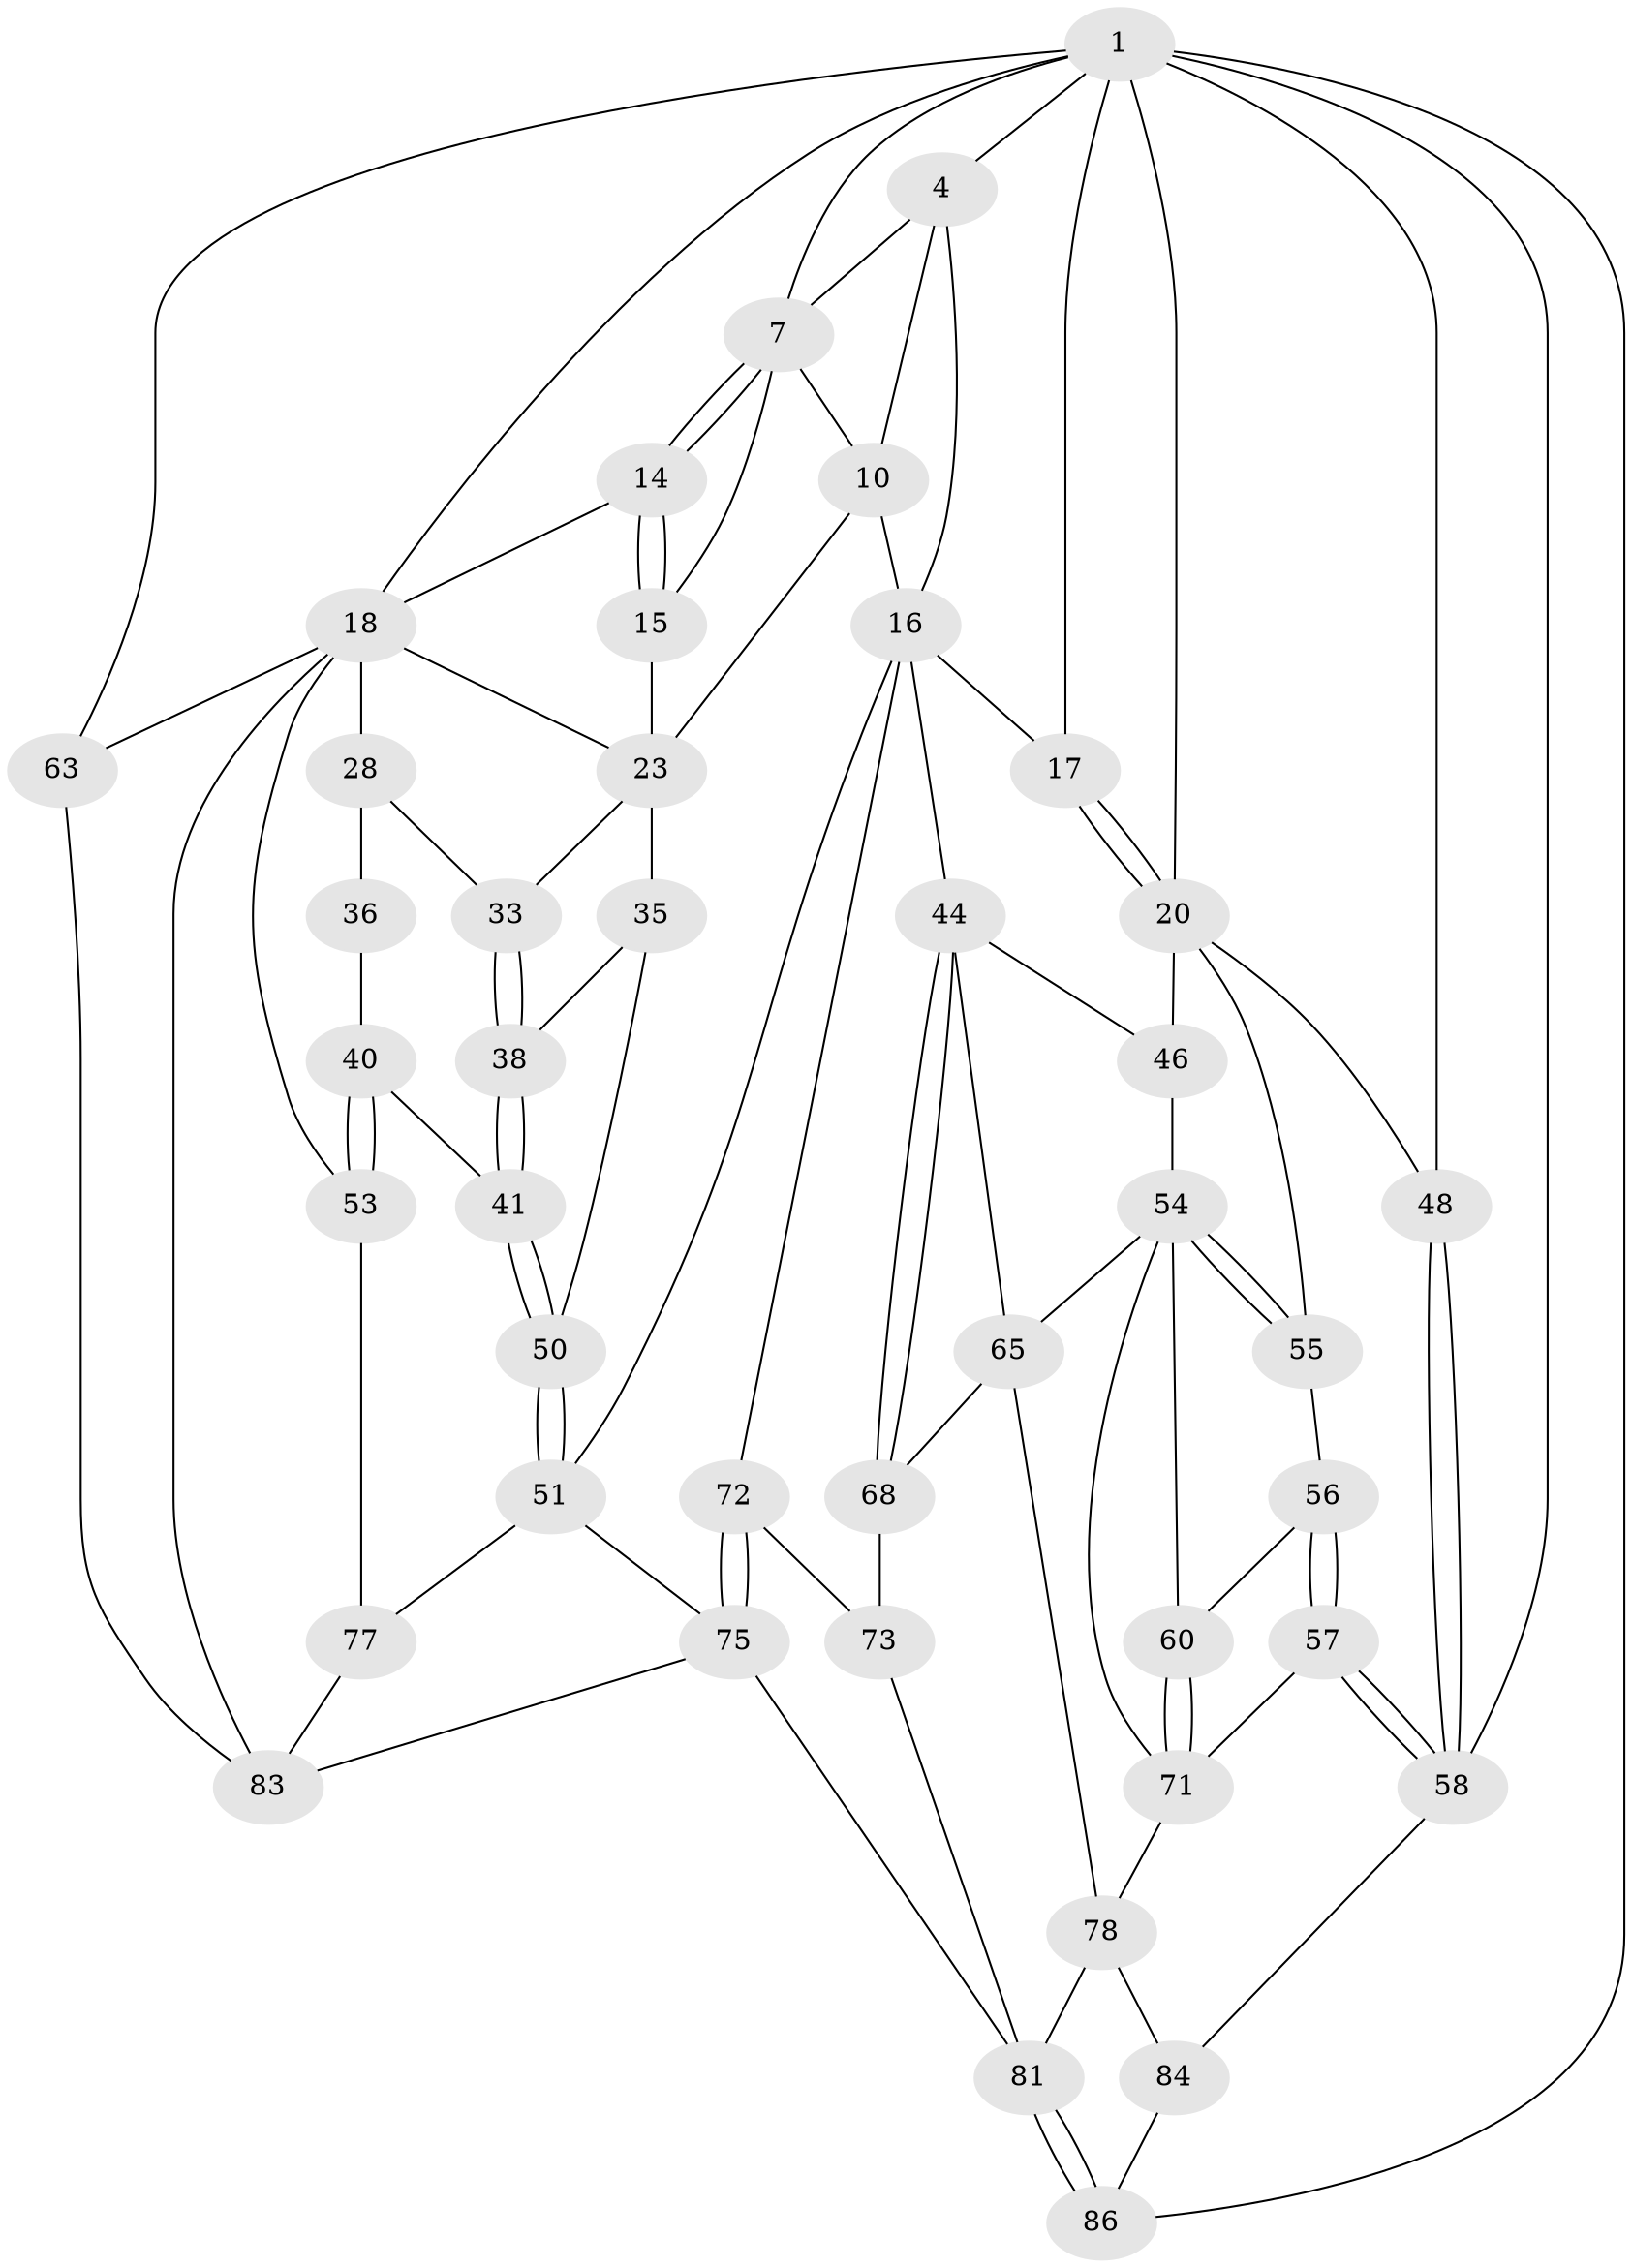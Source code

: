 // original degree distribution, {3: 0.023255813953488372, 4: 0.2558139534883721, 5: 0.4883720930232558, 6: 0.23255813953488372}
// Generated by graph-tools (version 1.1) at 2025/16/03/09/25 04:16:50]
// undirected, 43 vertices, 96 edges
graph export_dot {
graph [start="1"]
  node [color=gray90,style=filled];
  1 [pos="+0.7833122384364196+0",super="+2+6"];
  4 [pos="+0.6741610450404921+0.08179351264087917",super="+5+11"];
  7 [pos="+0.8689909860221889+0.08338813834339813",super="+8"];
  10 [pos="+0.7121163271677177+0.18771855882125493",super="+26"];
  14 [pos="+0.858651998073666+0.1609472458213131"];
  15 [pos="+0.7290809485029753+0.19127481390282677"];
  16 [pos="+0.37560046799445984+0.1780084845598807",super="+27"];
  17 [pos="+0.3251222692604034+0.14524686521608707"];
  18 [pos="+1+0.20011917793732611",super="+30+19"];
  20 [pos="+0.31412177298280586+0.15420582738398644",super="+47"];
  23 [pos="+0.8040107494725001+0.3027854663519787",super="+24+34"];
  28 [pos="+0.8948949820252193+0.27671621688880604",super="+31+29"];
  33 [pos="+0.7941762477909268+0.34857546147325313"];
  35 [pos="+0.6164505937744486+0.3477113221338179",super="+39"];
  36 [pos="+0.9314985818902836+0.40841115920629156",super="+37"];
  38 [pos="+0.7693731907110367+0.426776379479008"];
  40 [pos="+0.8734297546096358+0.5068488926844712"];
  41 [pos="+0.8349481517383014+0.4977086136421715"];
  44 [pos="+0.3619948376963872+0.4941160007915298",super="+45"];
  46 [pos="+0.26468582092234566+0.3937522571531661"];
  48 [pos="+0+0.2727039987325692"];
  50 [pos="+0.6515612410110071+0.556493177664344"];
  51 [pos="+0.6392794241616794+0.5826384760400317",super="+74"];
  53 [pos="+0.9090722041376007+0.5820018483259243"];
  54 [pos="+0.21111785225018406+0.456060236154512",super="+59"];
  55 [pos="+0.0644639851924284+0.4387127276346332"];
  56 [pos="+0.0644250462744555+0.44059730317771995",super="+61"];
  57 [pos="+0+0.6285267188338787",super="+70"];
  58 [pos="+0+0.6606087515411396",super="+67"];
  60 [pos="+0.14925112704267063+0.5374465535219429"];
  63 [pos="+1+0.9643076157550441"];
  65 [pos="+0.2448142209405341+0.5905137369539047",super="+69"];
  68 [pos="+0.29656027764058884+0.627066820784983"];
  71 [pos="+0.07626539029047713+0.6654888674818733",super="+76"];
  72 [pos="+0.4295767764495386+0.594136162479155"];
  73 [pos="+0.42439928215811+0.5964999539219495"];
  75 [pos="+0.5703275326661472+0.758242327235667",super="+80"];
  77 [pos="+0.7786740349789104+0.6502540656763229"];
  78 [pos="+0.26708686176567836+0.7379072078814451",super="+79"];
  81 [pos="+0.4390680150746335+1",super="+82"];
  83 [pos="+0.8180809058640085+0.7405428154063569",super="+85"];
  84 [pos="+0+1"];
  86 [pos="+0.43111722916539486+1"];
  1 -- 4;
  1 -- 17;
  1 -- 7;
  1 -- 48;
  1 -- 18;
  1 -- 20;
  1 -- 86;
  1 -- 58 [weight=2];
  1 -- 63;
  4 -- 16;
  4 -- 10;
  4 -- 7;
  7 -- 14;
  7 -- 14;
  7 -- 10;
  7 -- 15;
  10 -- 16;
  10 -- 23;
  14 -- 15;
  14 -- 15;
  14 -- 18;
  15 -- 23;
  16 -- 17;
  16 -- 51;
  16 -- 72;
  16 -- 44;
  17 -- 20;
  17 -- 20;
  18 -- 83;
  18 -- 53;
  18 -- 28 [weight=2];
  18 -- 63;
  18 -- 23;
  20 -- 48;
  20 -- 46;
  20 -- 55;
  23 -- 35 [weight=2];
  23 -- 33;
  28 -- 33;
  28 -- 36 [weight=3];
  33 -- 38;
  33 -- 38;
  35 -- 50;
  35 -- 38;
  36 -- 40;
  38 -- 41;
  38 -- 41;
  40 -- 41;
  40 -- 53;
  40 -- 53;
  41 -- 50;
  41 -- 50;
  44 -- 68;
  44 -- 68;
  44 -- 65;
  44 -- 46;
  46 -- 54;
  48 -- 58;
  48 -- 58;
  50 -- 51;
  50 -- 51;
  51 -- 75;
  51 -- 77;
  53 -- 77;
  54 -- 55;
  54 -- 55;
  54 -- 65;
  54 -- 60;
  54 -- 71;
  55 -- 56;
  56 -- 57 [weight=2];
  56 -- 57;
  56 -- 60;
  57 -- 58;
  57 -- 58;
  57 -- 71;
  58 -- 84;
  60 -- 71;
  60 -- 71;
  63 -- 83;
  65 -- 68;
  65 -- 78;
  68 -- 73;
  71 -- 78;
  72 -- 73;
  72 -- 75;
  72 -- 75;
  73 -- 81;
  75 -- 81;
  75 -- 83;
  77 -- 83;
  78 -- 81;
  78 -- 84;
  81 -- 86;
  81 -- 86;
  84 -- 86;
}
